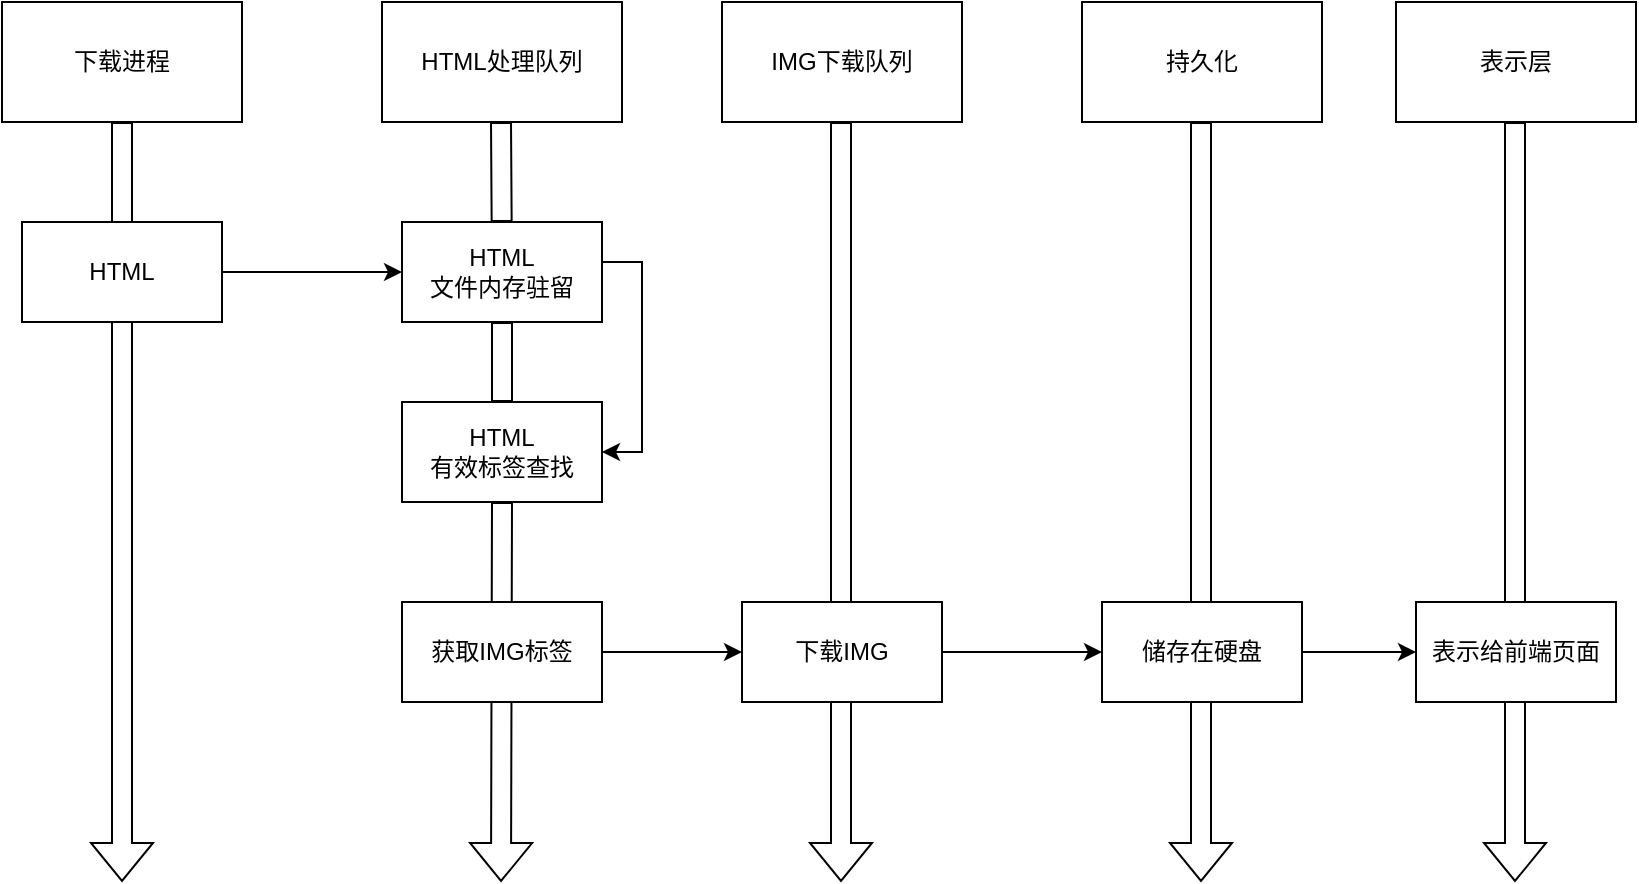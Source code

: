 <mxfile version="20.3.0" type="device"><diagram id="y7-xyEsspc3mcjXTdNWt" name="第 1 页"><mxGraphModel dx="1038" dy="649" grid="1" gridSize="10" guides="1" tooltips="1" connect="1" arrows="1" fold="1" page="1" pageScale="1" pageWidth="827" pageHeight="1169" math="0" shadow="0"><root><mxCell id="0"/><mxCell id="1" parent="0"/><mxCell id="N7Veemysx4l5A3-7ZWLo-1" value="下载进程" style="rounded=0;whiteSpace=wrap;html=1;" vertex="1" parent="1"><mxGeometry x="10" y="10" width="120" height="60" as="geometry"/></mxCell><mxCell id="N7Veemysx4l5A3-7ZWLo-2" value="持久化" style="rounded=0;whiteSpace=wrap;html=1;" vertex="1" parent="1"><mxGeometry x="550" y="10" width="120" height="60" as="geometry"/></mxCell><mxCell id="N7Veemysx4l5A3-7ZWLo-3" value="HTML处理队列" style="rounded=0;whiteSpace=wrap;html=1;" vertex="1" parent="1"><mxGeometry x="200" y="10" width="120" height="60" as="geometry"/></mxCell><mxCell id="N7Veemysx4l5A3-7ZWLo-4" value="" style="shape=flexArrow;endArrow=classic;html=1;rounded=0;exitX=0.5;exitY=1;exitDx=0;exitDy=0;" edge="1" parent="1" source="N7Veemysx4l5A3-7ZWLo-1"><mxGeometry width="50" height="50" relative="1" as="geometry"><mxPoint x="320" y="190" as="sourcePoint"/><mxPoint x="70" y="450" as="targetPoint"/></mxGeometry></mxCell><mxCell id="N7Veemysx4l5A3-7ZWLo-10" style="edgeStyle=orthogonalEdgeStyle;rounded=0;orthogonalLoop=1;jettySize=auto;html=1;" edge="1" parent="1" source="N7Veemysx4l5A3-7ZWLo-5" target="N7Veemysx4l5A3-7ZWLo-8"><mxGeometry relative="1" as="geometry"/></mxCell><mxCell id="N7Veemysx4l5A3-7ZWLo-5" value="HTML" style="rounded=0;whiteSpace=wrap;html=1;" vertex="1" parent="1"><mxGeometry x="20" y="120" width="100" height="50" as="geometry"/></mxCell><mxCell id="N7Veemysx4l5A3-7ZWLo-6" value="IMG下载队列" style="rounded=0;whiteSpace=wrap;html=1;" vertex="1" parent="1"><mxGeometry x="370" y="10" width="120" height="60" as="geometry"/></mxCell><mxCell id="N7Veemysx4l5A3-7ZWLo-7" value="" style="shape=flexArrow;endArrow=classic;html=1;rounded=0;exitX=0.5;exitY=1;exitDx=0;exitDy=0;startArrow=none;" edge="1" parent="1" source="N7Veemysx4l5A3-7ZWLo-11"><mxGeometry width="50" height="50" relative="1" as="geometry"><mxPoint x="259.5" y="70" as="sourcePoint"/><mxPoint x="259.5" y="450" as="targetPoint"/></mxGeometry></mxCell><mxCell id="N7Veemysx4l5A3-7ZWLo-13" style="edgeStyle=orthogonalEdgeStyle;rounded=0;orthogonalLoop=1;jettySize=auto;html=1;entryX=1;entryY=0.5;entryDx=0;entryDy=0;" edge="1" parent="1" source="N7Veemysx4l5A3-7ZWLo-8" target="N7Veemysx4l5A3-7ZWLo-11"><mxGeometry relative="1" as="geometry"><Array as="points"><mxPoint x="330" y="140"/><mxPoint x="330" y="235"/></Array></mxGeometry></mxCell><mxCell id="N7Veemysx4l5A3-7ZWLo-8" value="HTML&lt;br&gt;文件内存驻留" style="rounded=0;whiteSpace=wrap;html=1;" vertex="1" parent="1"><mxGeometry x="210" y="120" width="100" height="50" as="geometry"/></mxCell><mxCell id="N7Veemysx4l5A3-7ZWLo-9" value="" style="shape=flexArrow;endArrow=none;html=1;rounded=0;exitX=0.5;exitY=1;exitDx=0;exitDy=0;" edge="1" parent="1" target="N7Veemysx4l5A3-7ZWLo-8"><mxGeometry width="50" height="50" relative="1" as="geometry"><mxPoint x="259.5" y="70" as="sourcePoint"/><mxPoint x="259.5" y="450" as="targetPoint"/></mxGeometry></mxCell><mxCell id="N7Veemysx4l5A3-7ZWLo-11" value="HTML&lt;br&gt;有效标签查找" style="rounded=0;whiteSpace=wrap;html=1;" vertex="1" parent="1"><mxGeometry x="210" y="210" width="100" height="50" as="geometry"/></mxCell><mxCell id="N7Veemysx4l5A3-7ZWLo-12" value="" style="shape=flexArrow;endArrow=none;html=1;rounded=0;exitX=0.5;exitY=1;exitDx=0;exitDy=0;startArrow=none;" edge="1" parent="1" source="N7Veemysx4l5A3-7ZWLo-8" target="N7Veemysx4l5A3-7ZWLo-11"><mxGeometry width="50" height="50" relative="1" as="geometry"><mxPoint x="260" y="170" as="sourcePoint"/><mxPoint x="259.5" y="450" as="targetPoint"/></mxGeometry></mxCell><mxCell id="N7Veemysx4l5A3-7ZWLo-20" style="edgeStyle=orthogonalEdgeStyle;rounded=0;orthogonalLoop=1;jettySize=auto;html=1;entryX=0;entryY=0.5;entryDx=0;entryDy=0;" edge="1" parent="1" source="N7Veemysx4l5A3-7ZWLo-14" target="N7Veemysx4l5A3-7ZWLo-19"><mxGeometry relative="1" as="geometry"/></mxCell><mxCell id="N7Veemysx4l5A3-7ZWLo-14" value="获取IMG标签" style="rounded=0;whiteSpace=wrap;html=1;" vertex="1" parent="1"><mxGeometry x="210" y="310" width="100" height="50" as="geometry"/></mxCell><mxCell id="N7Veemysx4l5A3-7ZWLo-17" value="" style="shape=flexArrow;endArrow=classic;html=1;rounded=0;exitX=0.5;exitY=1;exitDx=0;exitDy=0;" edge="1" parent="1"><mxGeometry width="50" height="50" relative="1" as="geometry"><mxPoint x="429.5" y="70" as="sourcePoint"/><mxPoint x="429.5" y="450" as="targetPoint"/></mxGeometry></mxCell><mxCell id="N7Veemysx4l5A3-7ZWLo-26" style="edgeStyle=orthogonalEdgeStyle;rounded=0;orthogonalLoop=1;jettySize=auto;html=1;entryX=0;entryY=0.5;entryDx=0;entryDy=0;" edge="1" parent="1" source="N7Veemysx4l5A3-7ZWLo-19" target="N7Veemysx4l5A3-7ZWLo-22"><mxGeometry relative="1" as="geometry"/></mxCell><mxCell id="N7Veemysx4l5A3-7ZWLo-19" value="下载IMG" style="rounded=0;whiteSpace=wrap;html=1;" vertex="1" parent="1"><mxGeometry x="380" y="310" width="100" height="50" as="geometry"/></mxCell><mxCell id="N7Veemysx4l5A3-7ZWLo-21" value="" style="shape=flexArrow;endArrow=classic;html=1;rounded=0;exitX=0.5;exitY=1;exitDx=0;exitDy=0;" edge="1" parent="1"><mxGeometry width="50" height="50" relative="1" as="geometry"><mxPoint x="609.5" y="70" as="sourcePoint"/><mxPoint x="609.5" y="450" as="targetPoint"/></mxGeometry></mxCell><mxCell id="N7Veemysx4l5A3-7ZWLo-27" style="edgeStyle=orthogonalEdgeStyle;rounded=0;orthogonalLoop=1;jettySize=auto;html=1;entryX=0;entryY=0.5;entryDx=0;entryDy=0;" edge="1" parent="1" source="N7Veemysx4l5A3-7ZWLo-22" target="N7Veemysx4l5A3-7ZWLo-25"><mxGeometry relative="1" as="geometry"/></mxCell><mxCell id="N7Veemysx4l5A3-7ZWLo-22" value="储存在硬盘" style="rounded=0;whiteSpace=wrap;html=1;" vertex="1" parent="1"><mxGeometry x="560" y="310" width="100" height="50" as="geometry"/></mxCell><mxCell id="N7Veemysx4l5A3-7ZWLo-23" value="表示层" style="rounded=0;whiteSpace=wrap;html=1;" vertex="1" parent="1"><mxGeometry x="707" y="10" width="120" height="60" as="geometry"/></mxCell><mxCell id="N7Veemysx4l5A3-7ZWLo-24" value="" style="shape=flexArrow;endArrow=classic;html=1;rounded=0;exitX=0.5;exitY=1;exitDx=0;exitDy=0;" edge="1" parent="1"><mxGeometry width="50" height="50" relative="1" as="geometry"><mxPoint x="766.5" y="70" as="sourcePoint"/><mxPoint x="766.5" y="450" as="targetPoint"/></mxGeometry></mxCell><mxCell id="N7Veemysx4l5A3-7ZWLo-25" value="表示给前端页面" style="rounded=0;whiteSpace=wrap;html=1;" vertex="1" parent="1"><mxGeometry x="717" y="310" width="100" height="50" as="geometry"/></mxCell></root></mxGraphModel></diagram></mxfile>